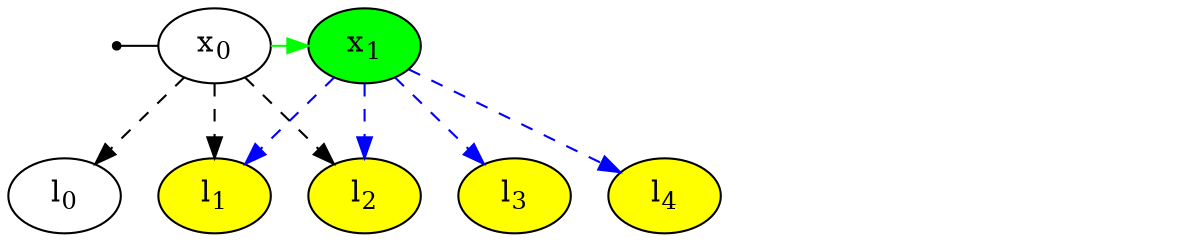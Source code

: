 digraph G {
 concentrate=true;

  x0i[shape=point label=<x<SUB>0_initial</SUB>>]
  x0[label=<x<SUB>0</SUB>>, style=filled color=black fillcolor=white];
  x1[label=<x<SUB>1</SUB>>, style="filled" color="black" fillcolor="green"];
  x2[label=<x<SUB>2</SUB>> style=invis]
  x3[label=<x<SUB>3</SUB>> style=invis]

  l0[label=<l<SUB>0</SUB>> style="filled" color="black" fillcolor="white"]
  l1[label=<l<SUB>1</SUB>> style="filled" color="black" fillcolor="yellow"]
  l2[label=<l<SUB>2</SUB>> style="filled" color="black" fillcolor="yellow"]
  l3[label=<l<SUB>3</SUB>> style="filled" color="black" fillcolor="yellow"]
  l4[label=<l<SUB>4</SUB>> style="filled" color="black" fillcolor="yellow"]
  l5[label=<l<SUB>5</SUB>> style=invis]
  l6[label=<l<SUB>6</SUB>> style=invis]
  l7[label=<l<SUB>7</SUB>> style=invis]


  
  x0 -> x1 [color=green constraint=false];

  x0i -> x0 [arrowhead=none constraint=false]	

  x0 -> l0 [style=dashed color=black]

  x0 -> l1 [style=dashed color=black]
  x0 -> l2 [style=dashed color=black]

  x1 -> l1 [style=dashed color=blue]
  x1 -> l2 [style=dashed color=blue]

  x1 -> l3 [style=dashed color=blue]
  x1 -> l4 [style=dashed color=blue]

  x2 -> l2 [style=invis]
  x2 -> l3 [style=invis]
  x2 -> l4 [style=invis]

  x2 -> l5 [style=invis]

  x3 -> l4 [style=invis]
  x3 -> l5 [style=invis]

  x3 -> l6 [style=invis]
  x3 -> l7 [style=invis]

}

